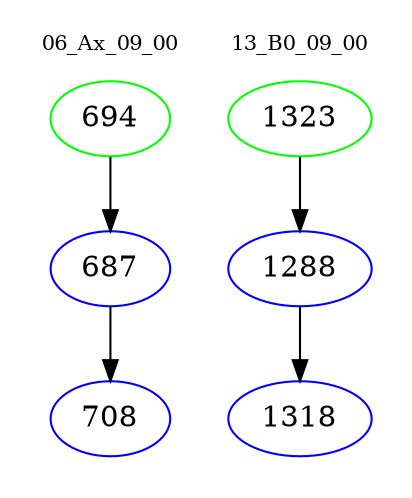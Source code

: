 digraph{
subgraph cluster_0 {
color = white
label = "06_Ax_09_00";
fontsize=10;
T0_694 [label="694", color="green"]
T0_694 -> T0_687 [color="black"]
T0_687 [label="687", color="blue"]
T0_687 -> T0_708 [color="black"]
T0_708 [label="708", color="blue"]
}
subgraph cluster_1 {
color = white
label = "13_B0_09_00";
fontsize=10;
T1_1323 [label="1323", color="green"]
T1_1323 -> T1_1288 [color="black"]
T1_1288 [label="1288", color="blue"]
T1_1288 -> T1_1318 [color="black"]
T1_1318 [label="1318", color="blue"]
}
}
